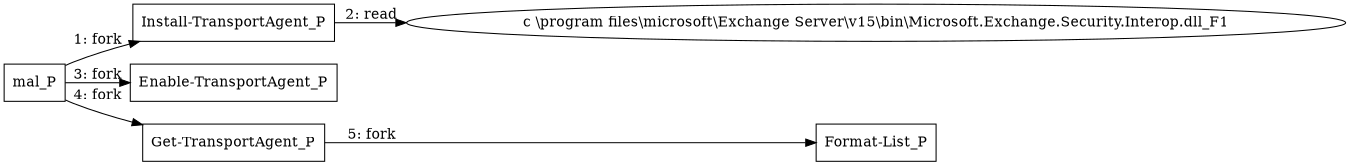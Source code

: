 digraph "T1505.002" {
rankdir="LR"
size="9"
fixedsize="false"
splines="true"
nodesep=0.3
ranksep=0
fontsize=10
overlap="scalexy"
engine= "neato"
	"mal_P" [node_type=Process shape=box]
	"Install-TransportAgent_P" [node_type=Process shape=box]
	"Enable-TransportAgent_P" [node_type=Process shape=box]
	"Get-TransportAgent_P" [node_type=Process shape=box]
	"Format-List_P" [node_type=Process shape=box]
	"c \\program files\\microsoft\\Exchange Server\\v15\\bin\\Microsoft.Exchange.Security.Interop.dll_F1" [node_type=File shape=ellipse]
	"mal_P" -> "Install-TransportAgent_P" [label="1: fork"]
	"Install-TransportAgent_P" -> "c \\program files\\microsoft\\Exchange Server\\v15\\bin\\Microsoft.Exchange.Security.Interop.dll_F1" [label="2: read"]
	"mal_P" -> "Enable-TransportAgent_P" [label="3: fork"]
	"mal_P" -> "Get-TransportAgent_P" [label="4: fork"]
	"Get-TransportAgent_P" -> "Format-List_P" [label="5: fork"]
}

